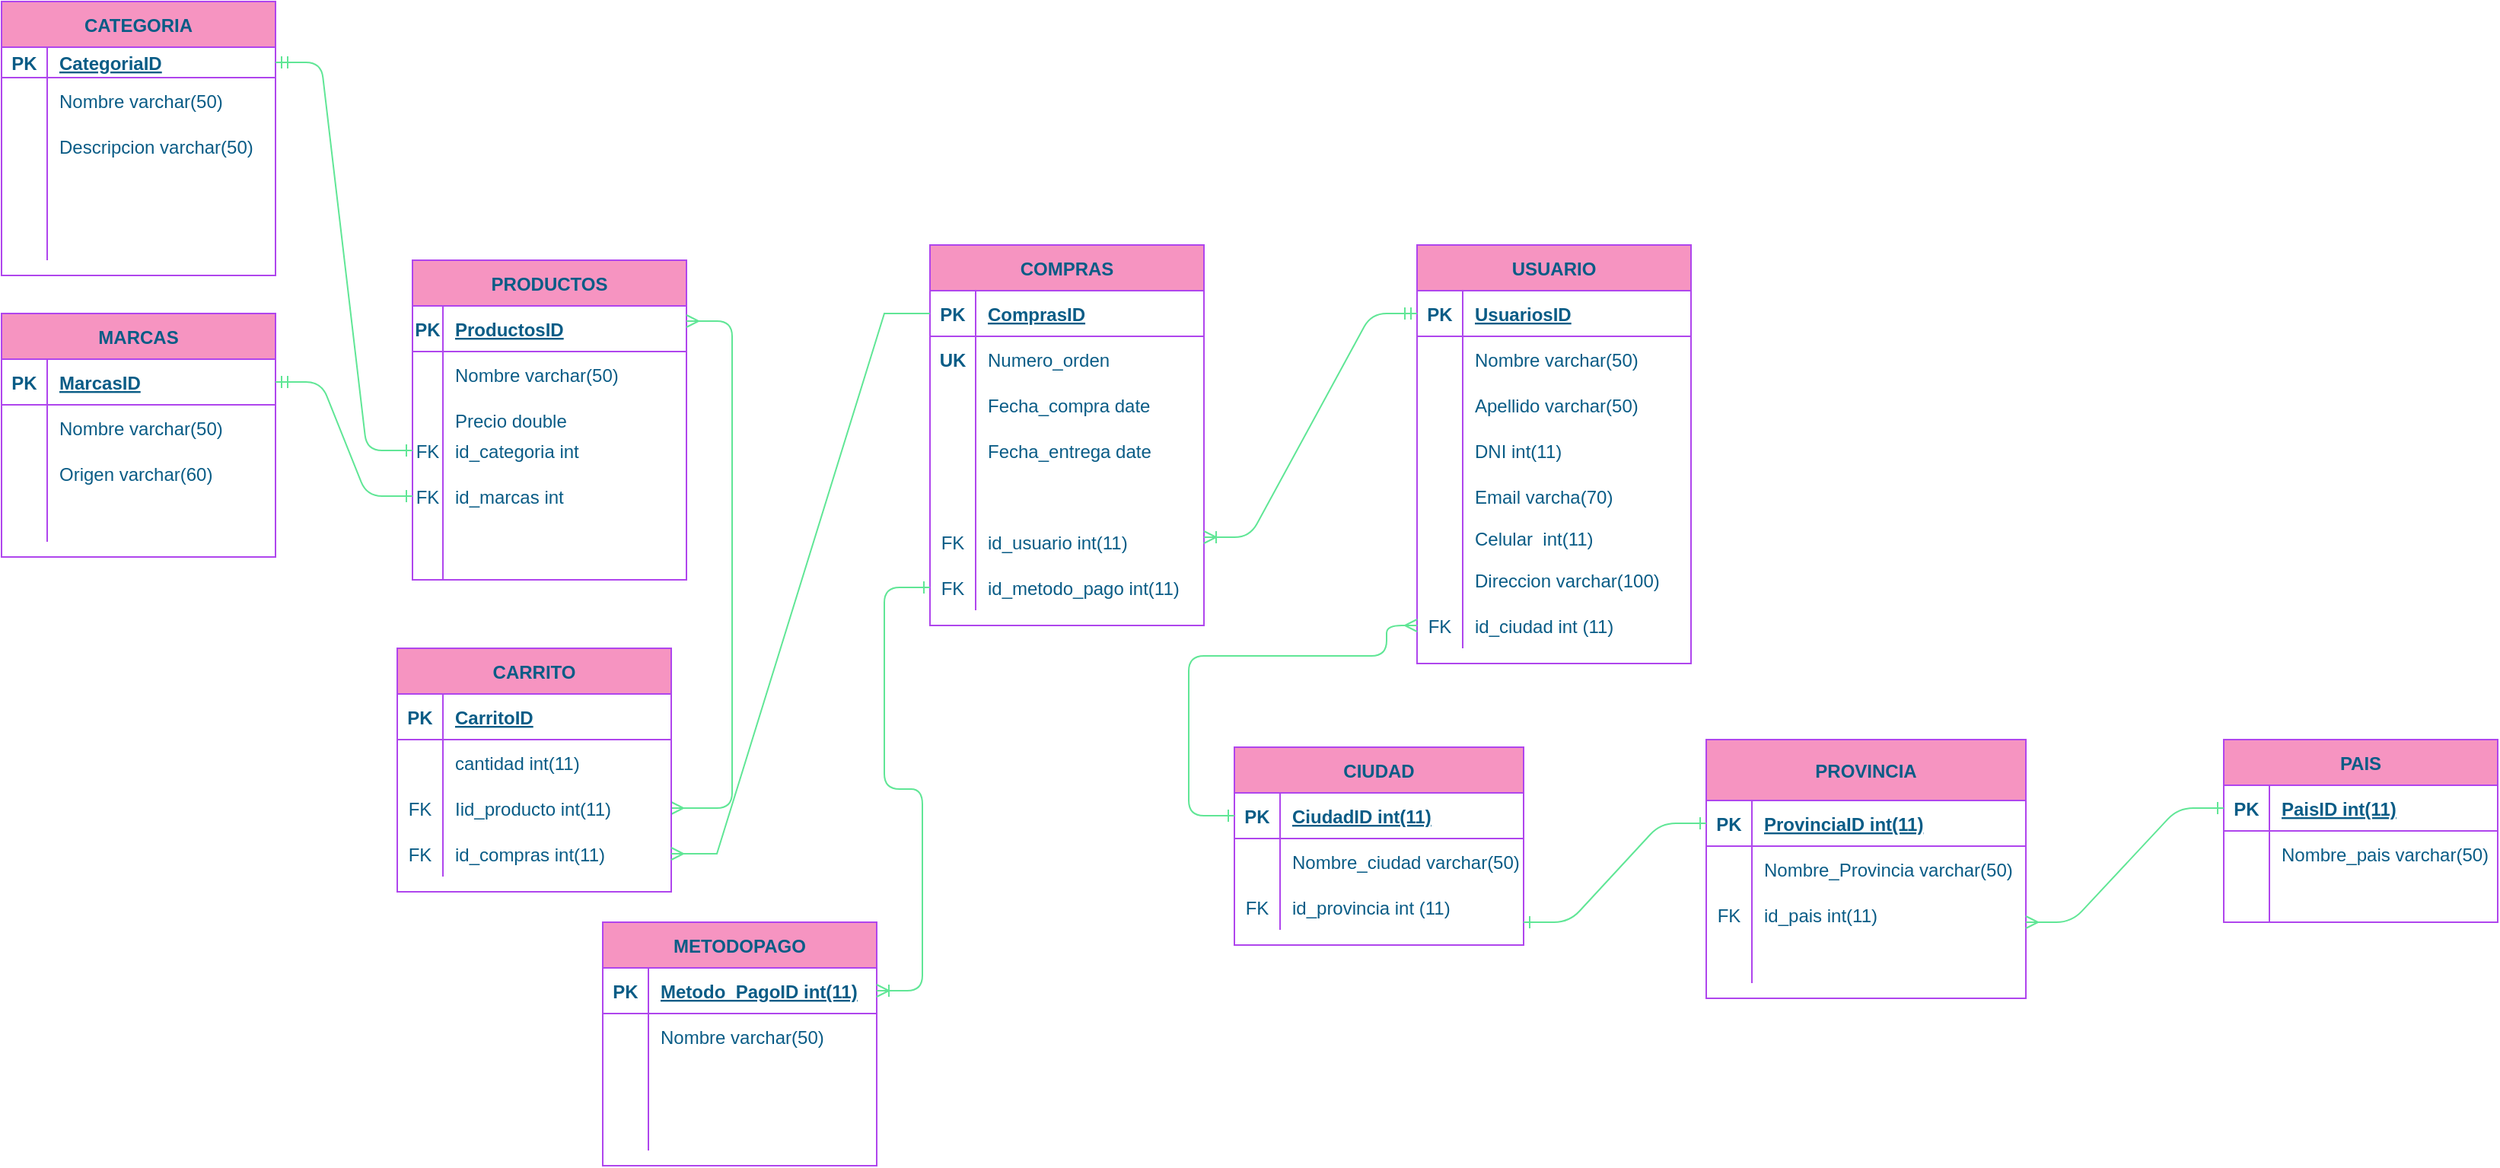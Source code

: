 <mxfile version="15.5.6" type="device"><diagram id="bgFAgj35TKpGzemBw4BM" name="Page-2"><mxGraphModel dx="1196" dy="607" grid="0" gridSize="10" guides="1" tooltips="1" connect="1" arrows="1" fold="1" page="1" pageScale="1" pageWidth="850" pageHeight="1100" math="0" shadow="0"><root><mxCell id="-o_8XhdZJ-zETHuwlU6b-0"/><mxCell id="-o_8XhdZJ-zETHuwlU6b-1" parent="-o_8XhdZJ-zETHuwlU6b-0"/><mxCell id="wSsbU-JoOcRbYDqDUCap-0" value="USUARIO" style="shape=table;startSize=30;container=1;collapsible=1;childLayout=tableLayout;fixedRows=1;rowLines=0;fontStyle=1;align=center;resizeLast=1;fillColor=#F694C1;strokeColor=#AF45ED;fontColor=#095C86;" parent="-o_8XhdZJ-zETHuwlU6b-1" vertex="1"><mxGeometry x="960" y="310" width="180" height="275" as="geometry"/></mxCell><mxCell id="wSsbU-JoOcRbYDqDUCap-1" value="" style="shape=partialRectangle;collapsible=0;dropTarget=0;pointerEvents=0;fillColor=none;top=0;left=0;bottom=1;right=0;points=[[0,0.5],[1,0.5]];portConstraint=eastwest;strokeColor=#AF45ED;fontColor=#095C86;" parent="wSsbU-JoOcRbYDqDUCap-0" vertex="1"><mxGeometry y="30" width="180" height="30" as="geometry"/></mxCell><mxCell id="wSsbU-JoOcRbYDqDUCap-2" value="PK" style="shape=partialRectangle;connectable=0;fillColor=none;top=0;left=0;bottom=0;right=0;fontStyle=1;overflow=hidden;strokeColor=#AF45ED;fontColor=#095C86;" parent="wSsbU-JoOcRbYDqDUCap-1" vertex="1"><mxGeometry width="30" height="30" as="geometry"><mxRectangle width="30" height="30" as="alternateBounds"/></mxGeometry></mxCell><mxCell id="wSsbU-JoOcRbYDqDUCap-3" value="UsuariosID" style="shape=partialRectangle;connectable=0;fillColor=none;top=0;left=0;bottom=0;right=0;align=left;spacingLeft=6;fontStyle=5;overflow=hidden;strokeColor=#AF45ED;fontColor=#095C86;" parent="wSsbU-JoOcRbYDqDUCap-1" vertex="1"><mxGeometry x="30" width="150" height="30" as="geometry"><mxRectangle width="150" height="30" as="alternateBounds"/></mxGeometry></mxCell><mxCell id="wSsbU-JoOcRbYDqDUCap-4" value="" style="shape=partialRectangle;collapsible=0;dropTarget=0;pointerEvents=0;fillColor=none;top=0;left=0;bottom=0;right=0;points=[[0,0.5],[1,0.5]];portConstraint=eastwest;strokeColor=#AF45ED;fontColor=#095C86;" parent="wSsbU-JoOcRbYDqDUCap-0" vertex="1"><mxGeometry y="60" width="180" height="30" as="geometry"/></mxCell><mxCell id="wSsbU-JoOcRbYDqDUCap-5" value="" style="shape=partialRectangle;connectable=0;fillColor=none;top=0;left=0;bottom=0;right=0;editable=1;overflow=hidden;strokeColor=#AF45ED;fontColor=#095C86;" parent="wSsbU-JoOcRbYDqDUCap-4" vertex="1"><mxGeometry width="30" height="30" as="geometry"><mxRectangle width="30" height="30" as="alternateBounds"/></mxGeometry></mxCell><mxCell id="wSsbU-JoOcRbYDqDUCap-6" value="Nombre varchar(50)" style="shape=partialRectangle;connectable=0;fillColor=none;top=0;left=0;bottom=0;right=0;align=left;spacingLeft=6;overflow=hidden;strokeColor=#AF45ED;fontColor=#095C86;" parent="wSsbU-JoOcRbYDqDUCap-4" vertex="1"><mxGeometry x="30" width="150" height="30" as="geometry"><mxRectangle width="150" height="30" as="alternateBounds"/></mxGeometry></mxCell><mxCell id="wSsbU-JoOcRbYDqDUCap-7" value="" style="shape=partialRectangle;collapsible=0;dropTarget=0;pointerEvents=0;fillColor=none;top=0;left=0;bottom=0;right=0;points=[[0,0.5],[1,0.5]];portConstraint=eastwest;strokeColor=#AF45ED;fontColor=#095C86;" parent="wSsbU-JoOcRbYDqDUCap-0" vertex="1"><mxGeometry y="90" width="180" height="30" as="geometry"/></mxCell><mxCell id="wSsbU-JoOcRbYDqDUCap-8" value="" style="shape=partialRectangle;connectable=0;fillColor=none;top=0;left=0;bottom=0;right=0;editable=1;overflow=hidden;strokeColor=#AF45ED;fontColor=#095C86;" parent="wSsbU-JoOcRbYDqDUCap-7" vertex="1"><mxGeometry width="30" height="30" as="geometry"><mxRectangle width="30" height="30" as="alternateBounds"/></mxGeometry></mxCell><mxCell id="wSsbU-JoOcRbYDqDUCap-9" value="Apellido varchar(50)" style="shape=partialRectangle;connectable=0;fillColor=none;top=0;left=0;bottom=0;right=0;align=left;spacingLeft=6;overflow=hidden;strokeColor=#AF45ED;fontColor=#095C86;" parent="wSsbU-JoOcRbYDqDUCap-7" vertex="1"><mxGeometry x="30" width="150" height="30" as="geometry"><mxRectangle width="150" height="30" as="alternateBounds"/></mxGeometry></mxCell><mxCell id="wSsbU-JoOcRbYDqDUCap-10" value="" style="shape=partialRectangle;collapsible=0;dropTarget=0;pointerEvents=0;fillColor=none;top=0;left=0;bottom=0;right=0;points=[[0,0.5],[1,0.5]];portConstraint=eastwest;strokeColor=#AF45ED;fontColor=#095C86;" parent="wSsbU-JoOcRbYDqDUCap-0" vertex="1"><mxGeometry y="120" width="180" height="30" as="geometry"/></mxCell><mxCell id="wSsbU-JoOcRbYDqDUCap-11" value="" style="shape=partialRectangle;connectable=0;fillColor=none;top=0;left=0;bottom=0;right=0;editable=1;overflow=hidden;strokeColor=#AF45ED;fontColor=#095C86;" parent="wSsbU-JoOcRbYDqDUCap-10" vertex="1"><mxGeometry width="30" height="30" as="geometry"><mxRectangle width="30" height="30" as="alternateBounds"/></mxGeometry></mxCell><mxCell id="wSsbU-JoOcRbYDqDUCap-12" value="DNI int(11)" style="shape=partialRectangle;connectable=0;fillColor=none;top=0;left=0;bottom=0;right=0;align=left;spacingLeft=6;overflow=hidden;strokeColor=#AF45ED;fontColor=#095C86;" parent="wSsbU-JoOcRbYDqDUCap-10" vertex="1"><mxGeometry x="30" width="150" height="30" as="geometry"><mxRectangle width="150" height="30" as="alternateBounds"/></mxGeometry></mxCell><mxCell id="wSsbU-JoOcRbYDqDUCap-13" value="" style="shape=partialRectangle;collapsible=0;dropTarget=0;pointerEvents=0;fillColor=none;top=0;left=0;bottom=0;right=0;points=[[0,0.5],[1,0.5]];portConstraint=eastwest;strokeColor=#AF45ED;fontColor=#095C86;" parent="wSsbU-JoOcRbYDqDUCap-0" vertex="1"><mxGeometry y="150" width="180" height="30" as="geometry"/></mxCell><mxCell id="wSsbU-JoOcRbYDqDUCap-14" value="" style="shape=partialRectangle;connectable=0;fillColor=none;top=0;left=0;bottom=0;right=0;editable=1;overflow=hidden;strokeColor=#AF45ED;fontColor=#095C86;" parent="wSsbU-JoOcRbYDqDUCap-13" vertex="1"><mxGeometry width="30" height="30" as="geometry"><mxRectangle width="30" height="30" as="alternateBounds"/></mxGeometry></mxCell><mxCell id="wSsbU-JoOcRbYDqDUCap-15" value="Email varcha(70)" style="shape=partialRectangle;connectable=0;fillColor=none;top=0;left=0;bottom=0;right=0;align=left;spacingLeft=6;overflow=hidden;strokeColor=#AF45ED;fontColor=#095C86;" parent="wSsbU-JoOcRbYDqDUCap-13" vertex="1"><mxGeometry x="30" width="150" height="30" as="geometry"><mxRectangle width="150" height="30" as="alternateBounds"/></mxGeometry></mxCell><mxCell id="wSsbU-JoOcRbYDqDUCap-16" value="" style="shape=partialRectangle;collapsible=0;dropTarget=0;pointerEvents=0;fillColor=none;top=0;left=0;bottom=0;right=0;points=[[0,0.5],[1,0.5]];portConstraint=eastwest;strokeColor=#AF45ED;fontColor=#095C86;" parent="wSsbU-JoOcRbYDqDUCap-0" vertex="1"><mxGeometry y="180" width="180" height="25" as="geometry"/></mxCell><mxCell id="wSsbU-JoOcRbYDqDUCap-17" value="" style="shape=partialRectangle;connectable=0;fillColor=none;top=0;left=0;bottom=0;right=0;editable=1;overflow=hidden;strokeColor=#AF45ED;fontColor=#095C86;" parent="wSsbU-JoOcRbYDqDUCap-16" vertex="1"><mxGeometry width="30" height="25" as="geometry"><mxRectangle width="30" height="25" as="alternateBounds"/></mxGeometry></mxCell><mxCell id="wSsbU-JoOcRbYDqDUCap-18" value="Celular  int(11)" style="shape=partialRectangle;connectable=0;fillColor=none;top=0;left=0;bottom=0;right=0;align=left;spacingLeft=6;overflow=hidden;strokeColor=#AF45ED;fontColor=#095C86;" parent="wSsbU-JoOcRbYDqDUCap-16" vertex="1"><mxGeometry x="30" width="150" height="25" as="geometry"><mxRectangle width="150" height="25" as="alternateBounds"/></mxGeometry></mxCell><mxCell id="wSsbU-JoOcRbYDqDUCap-19" value="" style="shape=partialRectangle;collapsible=0;dropTarget=0;pointerEvents=0;fillColor=none;top=0;left=0;bottom=0;right=0;points=[[0,0.5],[1,0.5]];portConstraint=eastwest;strokeColor=#AF45ED;fontColor=#095C86;" parent="wSsbU-JoOcRbYDqDUCap-0" vertex="1"><mxGeometry y="205" width="180" height="30" as="geometry"/></mxCell><mxCell id="wSsbU-JoOcRbYDqDUCap-20" value="" style="shape=partialRectangle;connectable=0;fillColor=none;top=0;left=0;bottom=0;right=0;editable=1;overflow=hidden;strokeColor=#AF45ED;fontColor=#095C86;" parent="wSsbU-JoOcRbYDqDUCap-19" vertex="1"><mxGeometry width="30" height="30" as="geometry"><mxRectangle width="30" height="30" as="alternateBounds"/></mxGeometry></mxCell><mxCell id="wSsbU-JoOcRbYDqDUCap-21" value="Direccion varchar(100)" style="shape=partialRectangle;connectable=0;fillColor=none;top=0;left=0;bottom=0;right=0;align=left;spacingLeft=6;overflow=hidden;strokeColor=#AF45ED;fontColor=#095C86;" parent="wSsbU-JoOcRbYDqDUCap-19" vertex="1"><mxGeometry x="30" width="150" height="30" as="geometry"><mxRectangle width="150" height="30" as="alternateBounds"/></mxGeometry></mxCell><mxCell id="wSsbU-JoOcRbYDqDUCap-22" value="" style="shape=partialRectangle;collapsible=0;dropTarget=0;pointerEvents=0;fillColor=none;top=0;left=0;bottom=0;right=0;points=[[0,0.5],[1,0.5]];portConstraint=eastwest;strokeColor=#AF45ED;fontColor=#095C86;" parent="wSsbU-JoOcRbYDqDUCap-0" vertex="1"><mxGeometry y="235" width="180" height="30" as="geometry"/></mxCell><mxCell id="wSsbU-JoOcRbYDqDUCap-23" value="FK" style="shape=partialRectangle;connectable=0;fillColor=none;top=0;left=0;bottom=0;right=0;editable=1;overflow=hidden;strokeColor=#AF45ED;fontColor=#095C86;" parent="wSsbU-JoOcRbYDqDUCap-22" vertex="1"><mxGeometry width="30" height="30" as="geometry"><mxRectangle width="30" height="30" as="alternateBounds"/></mxGeometry></mxCell><mxCell id="wSsbU-JoOcRbYDqDUCap-24" value="id_ciudad int (11)" style="shape=partialRectangle;connectable=0;fillColor=none;top=0;left=0;bottom=0;right=0;align=left;spacingLeft=6;overflow=hidden;strokeColor=#AF45ED;fontColor=#095C86;" parent="wSsbU-JoOcRbYDqDUCap-22" vertex="1"><mxGeometry x="30" width="150" height="30" as="geometry"><mxRectangle width="150" height="30" as="alternateBounds"/></mxGeometry></mxCell><mxCell id="UUzpeamnDic8_yJUc995-0" value="COMPRAS" style="shape=table;startSize=30;container=1;collapsible=1;childLayout=tableLayout;fixedRows=1;rowLines=0;fontStyle=1;align=center;resizeLast=1;fillColor=#F694C1;strokeColor=#AF45ED;fontColor=#095C86;" parent="-o_8XhdZJ-zETHuwlU6b-1" vertex="1"><mxGeometry x="640" y="310" width="180" height="250" as="geometry"/></mxCell><mxCell id="UUzpeamnDic8_yJUc995-1" value="" style="shape=partialRectangle;collapsible=0;dropTarget=0;pointerEvents=0;fillColor=none;top=0;left=0;bottom=1;right=0;points=[[0,0.5],[1,0.5]];portConstraint=eastwest;strokeColor=#AF45ED;fontColor=#095C86;" parent="UUzpeamnDic8_yJUc995-0" vertex="1"><mxGeometry y="30" width="180" height="30" as="geometry"/></mxCell><mxCell id="UUzpeamnDic8_yJUc995-2" value="PK" style="shape=partialRectangle;connectable=0;fillColor=none;top=0;left=0;bottom=0;right=0;fontStyle=1;overflow=hidden;strokeColor=#AF45ED;fontColor=#095C86;" parent="UUzpeamnDic8_yJUc995-1" vertex="1"><mxGeometry width="30" height="30" as="geometry"><mxRectangle width="30" height="30" as="alternateBounds"/></mxGeometry></mxCell><mxCell id="UUzpeamnDic8_yJUc995-3" value="ComprasID" style="shape=partialRectangle;connectable=0;fillColor=none;top=0;left=0;bottom=0;right=0;align=left;spacingLeft=6;fontStyle=5;overflow=hidden;strokeColor=#AF45ED;fontColor=#095C86;" parent="UUzpeamnDic8_yJUc995-1" vertex="1"><mxGeometry x="30" width="150" height="30" as="geometry"><mxRectangle width="150" height="30" as="alternateBounds"/></mxGeometry></mxCell><mxCell id="UUzpeamnDic8_yJUc995-4" value="" style="shape=partialRectangle;collapsible=0;dropTarget=0;pointerEvents=0;fillColor=none;top=0;left=0;bottom=0;right=0;points=[[0,0.5],[1,0.5]];portConstraint=eastwest;strokeColor=#AF45ED;fontColor=#095C86;" parent="UUzpeamnDic8_yJUc995-0" vertex="1"><mxGeometry y="60" width="180" height="30" as="geometry"/></mxCell><mxCell id="UUzpeamnDic8_yJUc995-5" value="" style="shape=partialRectangle;connectable=0;fillColor=none;top=0;left=0;bottom=0;right=0;editable=1;overflow=hidden;strokeColor=#AF45ED;fontColor=#095C86;" parent="UUzpeamnDic8_yJUc995-4" vertex="1"><mxGeometry width="30" height="30" as="geometry"><mxRectangle width="30" height="30" as="alternateBounds"/></mxGeometry></mxCell><mxCell id="UUzpeamnDic8_yJUc995-6" value="Numero_orden " style="shape=partialRectangle;connectable=0;fillColor=none;top=0;left=0;bottom=0;right=0;align=left;spacingLeft=6;overflow=hidden;strokeColor=#AF45ED;fontColor=#095C86;" parent="UUzpeamnDic8_yJUc995-4" vertex="1"><mxGeometry x="30" width="150" height="30" as="geometry"><mxRectangle width="150" height="30" as="alternateBounds"/></mxGeometry></mxCell><mxCell id="UUzpeamnDic8_yJUc995-7" value="" style="shape=partialRectangle;collapsible=0;dropTarget=0;pointerEvents=0;fillColor=none;top=0;left=0;bottom=0;right=0;points=[[0,0.5],[1,0.5]];portConstraint=eastwest;strokeColor=#AF45ED;fontColor=#095C86;" parent="UUzpeamnDic8_yJUc995-0" vertex="1"><mxGeometry y="90" width="180" height="30" as="geometry"/></mxCell><mxCell id="UUzpeamnDic8_yJUc995-8" value="" style="shape=partialRectangle;connectable=0;fillColor=none;top=0;left=0;bottom=0;right=0;editable=1;overflow=hidden;strokeColor=#AF45ED;fontColor=#095C86;" parent="UUzpeamnDic8_yJUc995-7" vertex="1"><mxGeometry width="30" height="30" as="geometry"><mxRectangle width="30" height="30" as="alternateBounds"/></mxGeometry></mxCell><mxCell id="UUzpeamnDic8_yJUc995-9" value="Fecha_compra date" style="shape=partialRectangle;connectable=0;fillColor=none;top=0;left=0;bottom=0;right=0;align=left;spacingLeft=6;overflow=hidden;strokeColor=#AF45ED;fontColor=#095C86;" parent="UUzpeamnDic8_yJUc995-7" vertex="1"><mxGeometry x="30" width="150" height="30" as="geometry"><mxRectangle width="150" height="30" as="alternateBounds"/></mxGeometry></mxCell><mxCell id="UUzpeamnDic8_yJUc995-10" value="" style="shape=partialRectangle;collapsible=0;dropTarget=0;pointerEvents=0;fillColor=none;top=0;left=0;bottom=0;right=0;points=[[0,0.5],[1,0.5]];portConstraint=eastwest;strokeColor=#AF45ED;fontColor=#095C86;" parent="UUzpeamnDic8_yJUc995-0" vertex="1"><mxGeometry y="120" width="180" height="30" as="geometry"/></mxCell><mxCell id="UUzpeamnDic8_yJUc995-11" value="" style="shape=partialRectangle;connectable=0;fillColor=none;top=0;left=0;bottom=0;right=0;editable=1;overflow=hidden;strokeColor=#AF45ED;fontColor=#095C86;" parent="UUzpeamnDic8_yJUc995-10" vertex="1"><mxGeometry width="30" height="30" as="geometry"><mxRectangle width="30" height="30" as="alternateBounds"/></mxGeometry></mxCell><mxCell id="UUzpeamnDic8_yJUc995-12" value="Fecha_entrega date" style="shape=partialRectangle;connectable=0;fillColor=none;top=0;left=0;bottom=0;right=0;align=left;spacingLeft=6;overflow=hidden;strokeColor=#AF45ED;fontColor=#095C86;" parent="UUzpeamnDic8_yJUc995-10" vertex="1"><mxGeometry x="30" width="150" height="30" as="geometry"><mxRectangle width="150" height="30" as="alternateBounds"/></mxGeometry></mxCell><mxCell id="UUzpeamnDic8_yJUc995-13" value="" style="shape=partialRectangle;collapsible=0;dropTarget=0;pointerEvents=0;fillColor=none;top=0;left=0;bottom=0;right=0;points=[[0,0.5],[1,0.5]];portConstraint=eastwest;strokeColor=#AF45ED;fontColor=#095C86;" parent="UUzpeamnDic8_yJUc995-0" vertex="1"><mxGeometry y="150" width="180" height="30" as="geometry"/></mxCell><mxCell id="UUzpeamnDic8_yJUc995-14" value="" style="shape=partialRectangle;connectable=0;fillColor=none;top=0;left=0;bottom=0;right=0;editable=1;overflow=hidden;strokeColor=#AF45ED;fontColor=#095C86;" parent="UUzpeamnDic8_yJUc995-13" vertex="1"><mxGeometry width="30" height="30" as="geometry"><mxRectangle width="30" height="30" as="alternateBounds"/></mxGeometry></mxCell><mxCell id="UUzpeamnDic8_yJUc995-15" value="" style="shape=partialRectangle;connectable=0;fillColor=none;top=0;left=0;bottom=0;right=0;align=left;spacingLeft=6;overflow=hidden;strokeColor=#AF45ED;fontColor=#095C86;" parent="UUzpeamnDic8_yJUc995-13" vertex="1"><mxGeometry x="30" width="150" height="30" as="geometry"><mxRectangle width="150" height="30" as="alternateBounds"/></mxGeometry></mxCell><mxCell id="UUzpeamnDic8_yJUc995-16" value="" style="shape=partialRectangle;collapsible=0;dropTarget=0;pointerEvents=0;fillColor=none;top=0;left=0;bottom=0;right=0;points=[[0,0.5],[1,0.5]];portConstraint=eastwest;strokeColor=#AF45ED;fontColor=#095C86;" parent="UUzpeamnDic8_yJUc995-0" vertex="1"><mxGeometry y="180" width="180" height="30" as="geometry"/></mxCell><mxCell id="UUzpeamnDic8_yJUc995-17" value="FK" style="shape=partialRectangle;connectable=0;fillColor=none;top=0;left=0;bottom=0;right=0;editable=1;overflow=hidden;strokeColor=#AF45ED;fontColor=#095C86;" parent="UUzpeamnDic8_yJUc995-16" vertex="1"><mxGeometry width="30" height="30" as="geometry"><mxRectangle width="30" height="30" as="alternateBounds"/></mxGeometry></mxCell><mxCell id="UUzpeamnDic8_yJUc995-18" value="id_usuario int(11)" style="shape=partialRectangle;connectable=0;fillColor=none;top=0;left=0;bottom=0;right=0;align=left;spacingLeft=6;overflow=hidden;strokeColor=#AF45ED;fontColor=#095C86;" parent="UUzpeamnDic8_yJUc995-16" vertex="1"><mxGeometry x="30" width="150" height="30" as="geometry"><mxRectangle width="150" height="30" as="alternateBounds"/></mxGeometry></mxCell><mxCell id="UUzpeamnDic8_yJUc995-19" value="" style="shape=partialRectangle;collapsible=0;dropTarget=0;pointerEvents=0;fillColor=none;top=0;left=0;bottom=0;right=0;points=[[0,0.5],[1,0.5]];portConstraint=eastwest;strokeColor=#AF45ED;fontColor=#095C86;" parent="UUzpeamnDic8_yJUc995-0" vertex="1"><mxGeometry y="210" width="180" height="30" as="geometry"/></mxCell><mxCell id="UUzpeamnDic8_yJUc995-20" value="FK" style="shape=partialRectangle;connectable=0;fillColor=none;top=0;left=0;bottom=0;right=0;editable=1;overflow=hidden;strokeColor=#AF45ED;fontColor=#095C86;" parent="UUzpeamnDic8_yJUc995-19" vertex="1"><mxGeometry width="30" height="30" as="geometry"><mxRectangle width="30" height="30" as="alternateBounds"/></mxGeometry></mxCell><mxCell id="UUzpeamnDic8_yJUc995-21" value="id_metodo_pago int(11)" style="shape=partialRectangle;connectable=0;fillColor=none;top=0;left=0;bottom=0;right=0;align=left;spacingLeft=6;overflow=hidden;strokeColor=#AF45ED;fontColor=#095C86;" parent="UUzpeamnDic8_yJUc995-19" vertex="1"><mxGeometry x="30" width="150" height="30" as="geometry"><mxRectangle width="150" height="30" as="alternateBounds"/></mxGeometry></mxCell><mxCell id="AwcyM740UMHTu8pCy8G6-0" value="PRODUCTOS" style="shape=table;startSize=30;container=1;collapsible=1;childLayout=tableLayout;fixedRows=1;rowLines=0;fontStyle=1;align=center;resizeLast=1;fillColor=#F694C1;strokeColor=#AF45ED;fontColor=#095C86;" parent="-o_8XhdZJ-zETHuwlU6b-1" vertex="1"><mxGeometry x="300" y="320" width="180" height="210" as="geometry"/></mxCell><mxCell id="AwcyM740UMHTu8pCy8G6-1" value="" style="shape=partialRectangle;collapsible=0;dropTarget=0;pointerEvents=0;fillColor=none;top=0;left=0;bottom=1;right=0;points=[[0,0.5],[1,0.5]];portConstraint=eastwest;strokeColor=#AF45ED;fontColor=#095C86;" parent="AwcyM740UMHTu8pCy8G6-0" vertex="1"><mxGeometry y="30" width="180" height="30" as="geometry"/></mxCell><mxCell id="AwcyM740UMHTu8pCy8G6-2" value="PK" style="shape=partialRectangle;connectable=0;fillColor=none;top=0;left=0;bottom=0;right=0;fontStyle=1;overflow=hidden;strokeColor=#AF45ED;fontColor=#095C86;" parent="AwcyM740UMHTu8pCy8G6-1" vertex="1"><mxGeometry width="20" height="30" as="geometry"><mxRectangle width="20" height="30" as="alternateBounds"/></mxGeometry></mxCell><mxCell id="AwcyM740UMHTu8pCy8G6-3" value="ProductosID" style="shape=partialRectangle;connectable=0;fillColor=none;top=0;left=0;bottom=0;right=0;align=left;spacingLeft=6;fontStyle=5;overflow=hidden;strokeColor=#AF45ED;fontColor=#095C86;" parent="AwcyM740UMHTu8pCy8G6-1" vertex="1"><mxGeometry x="20" width="160" height="30" as="geometry"><mxRectangle width="160" height="30" as="alternateBounds"/></mxGeometry></mxCell><mxCell id="AwcyM740UMHTu8pCy8G6-4" value="" style="shape=partialRectangle;collapsible=0;dropTarget=0;pointerEvents=0;fillColor=none;top=0;left=0;bottom=0;right=0;points=[[0,0.5],[1,0.5]];portConstraint=eastwest;strokeColor=#AF45ED;fontColor=#095C86;" parent="AwcyM740UMHTu8pCy8G6-0" vertex="1"><mxGeometry y="60" width="180" height="30" as="geometry"/></mxCell><mxCell id="AwcyM740UMHTu8pCy8G6-5" value="" style="shape=partialRectangle;connectable=0;fillColor=none;top=0;left=0;bottom=0;right=0;editable=1;overflow=hidden;strokeColor=#AF45ED;fontColor=#095C86;" parent="AwcyM740UMHTu8pCy8G6-4" vertex="1"><mxGeometry width="20" height="30" as="geometry"><mxRectangle width="20" height="30" as="alternateBounds"/></mxGeometry></mxCell><mxCell id="AwcyM740UMHTu8pCy8G6-6" value="Nombre varchar(50)" style="shape=partialRectangle;connectable=0;fillColor=none;top=0;left=0;bottom=0;right=0;align=left;spacingLeft=6;overflow=hidden;strokeColor=#AF45ED;fontColor=#095C86;" parent="AwcyM740UMHTu8pCy8G6-4" vertex="1"><mxGeometry x="20" width="160" height="30" as="geometry"><mxRectangle width="160" height="30" as="alternateBounds"/></mxGeometry></mxCell><mxCell id="AwcyM740UMHTu8pCy8G6-10" value="" style="shape=partialRectangle;collapsible=0;dropTarget=0;pointerEvents=0;fillColor=none;top=0;left=0;bottom=0;right=0;points=[[0,0.5],[1,0.5]];portConstraint=eastwest;strokeColor=#AF45ED;fontColor=#095C86;" parent="AwcyM740UMHTu8pCy8G6-0" vertex="1"><mxGeometry y="90" width="180" height="30" as="geometry"/></mxCell><mxCell id="AwcyM740UMHTu8pCy8G6-11" value="" style="shape=partialRectangle;connectable=0;fillColor=none;top=0;left=0;bottom=0;right=0;editable=1;overflow=hidden;strokeColor=#AF45ED;fontColor=#095C86;" parent="AwcyM740UMHTu8pCy8G6-10" vertex="1"><mxGeometry width="20" height="30" as="geometry"><mxRectangle width="20" height="30" as="alternateBounds"/></mxGeometry></mxCell><mxCell id="AwcyM740UMHTu8pCy8G6-12" value="Precio double" style="shape=partialRectangle;connectable=0;fillColor=none;top=0;left=0;bottom=0;right=0;align=left;spacingLeft=6;overflow=hidden;strokeColor=#AF45ED;fontColor=#095C86;" parent="AwcyM740UMHTu8pCy8G6-10" vertex="1"><mxGeometry x="20" width="160" height="30" as="geometry"><mxRectangle width="160" height="30" as="alternateBounds"/></mxGeometry></mxCell><mxCell id="AwcyM740UMHTu8pCy8G6-13" value="" style="shape=partialRectangle;collapsible=0;dropTarget=0;pointerEvents=0;fillColor=none;top=0;left=0;bottom=0;right=0;points=[[0,0.5],[1,0.5]];portConstraint=eastwest;strokeColor=#AF45ED;fontColor=#095C86;" parent="AwcyM740UMHTu8pCy8G6-0" vertex="1"><mxGeometry y="120" width="180" height="30" as="geometry"/></mxCell><mxCell id="AwcyM740UMHTu8pCy8G6-14" value="" style="shape=partialRectangle;connectable=0;fillColor=none;top=0;left=0;bottom=0;right=0;editable=1;overflow=hidden;strokeColor=#AF45ED;fontColor=#095C86;" parent="AwcyM740UMHTu8pCy8G6-13" vertex="1"><mxGeometry width="20" height="30" as="geometry"><mxRectangle width="20" height="30" as="alternateBounds"/></mxGeometry></mxCell><mxCell id="AwcyM740UMHTu8pCy8G6-15" value="" style="shape=partialRectangle;connectable=0;fillColor=none;top=0;left=0;bottom=0;right=0;align=left;spacingLeft=6;overflow=hidden;strokeColor=#AF45ED;fontColor=#095C86;" parent="AwcyM740UMHTu8pCy8G6-13" vertex="1"><mxGeometry x="20" width="160" height="30" as="geometry"><mxRectangle width="160" height="30" as="alternateBounds"/></mxGeometry></mxCell><mxCell id="AwcyM740UMHTu8pCy8G6-16" value="" style="shape=partialRectangle;collapsible=0;dropTarget=0;pointerEvents=0;fillColor=none;top=0;left=0;bottom=0;right=0;points=[[0,0.5],[1,0.5]];portConstraint=eastwest;strokeColor=#AF45ED;fontColor=#095C86;" parent="AwcyM740UMHTu8pCy8G6-0" vertex="1"><mxGeometry y="150" width="180" height="30" as="geometry"/></mxCell><mxCell id="AwcyM740UMHTu8pCy8G6-17" value="" style="shape=partialRectangle;connectable=0;fillColor=none;top=0;left=0;bottom=0;right=0;editable=1;overflow=hidden;strokeColor=#AF45ED;fontColor=#095C86;" parent="AwcyM740UMHTu8pCy8G6-16" vertex="1"><mxGeometry width="20" height="30" as="geometry"><mxRectangle width="20" height="30" as="alternateBounds"/></mxGeometry></mxCell><mxCell id="AwcyM740UMHTu8pCy8G6-18" value="" style="shape=partialRectangle;connectable=0;fillColor=none;top=0;left=0;bottom=0;right=0;align=left;spacingLeft=6;overflow=hidden;strokeColor=#AF45ED;fontColor=#095C86;" parent="AwcyM740UMHTu8pCy8G6-16" vertex="1"><mxGeometry x="20" width="160" height="30" as="geometry"><mxRectangle width="160" height="30" as="alternateBounds"/></mxGeometry></mxCell><mxCell id="AwcyM740UMHTu8pCy8G6-7" value="" style="shape=partialRectangle;collapsible=0;dropTarget=0;pointerEvents=0;fillColor=none;top=0;left=0;bottom=0;right=0;points=[[0,0.5],[1,0.5]];portConstraint=eastwest;strokeColor=#AF45ED;fontColor=#095C86;" parent="AwcyM740UMHTu8pCy8G6-0" vertex="1"><mxGeometry y="180" width="180" height="30" as="geometry"/></mxCell><mxCell id="AwcyM740UMHTu8pCy8G6-8" value="" style="shape=partialRectangle;connectable=0;fillColor=none;top=0;left=0;bottom=0;right=0;editable=1;overflow=hidden;strokeColor=#AF45ED;fontColor=#095C86;" parent="AwcyM740UMHTu8pCy8G6-7" vertex="1"><mxGeometry width="20" height="30" as="geometry"><mxRectangle width="20" height="30" as="alternateBounds"/></mxGeometry></mxCell><mxCell id="AwcyM740UMHTu8pCy8G6-9" value="" style="shape=partialRectangle;connectable=0;fillColor=none;top=0;left=0;bottom=0;right=0;align=left;spacingLeft=6;overflow=hidden;strokeColor=#AF45ED;fontColor=#095C86;" parent="AwcyM740UMHTu8pCy8G6-7" vertex="1"><mxGeometry x="20" width="160" height="30" as="geometry"><mxRectangle width="160" height="30" as="alternateBounds"/></mxGeometry></mxCell><mxCell id="TU5R7Uit0UaFalSbwm00-0" value="CATEGORIA" style="shape=table;startSize=30;container=1;collapsible=1;childLayout=tableLayout;fixedRows=1;rowLines=0;fontStyle=1;align=center;resizeLast=1;fillColor=#F694C1;strokeColor=#AF45ED;fontColor=#095C86;" parent="-o_8XhdZJ-zETHuwlU6b-1" vertex="1"><mxGeometry x="30" y="150" width="180" height="180" as="geometry"/></mxCell><mxCell id="TU5R7Uit0UaFalSbwm00-1" value="" style="shape=partialRectangle;collapsible=0;dropTarget=0;pointerEvents=0;fillColor=none;top=0;left=0;bottom=1;right=0;points=[[0,0.5],[1,0.5]];portConstraint=eastwest;strokeColor=#AF45ED;fontColor=#095C86;" parent="TU5R7Uit0UaFalSbwm00-0" vertex="1"><mxGeometry y="30" width="180" height="20" as="geometry"/></mxCell><mxCell id="TU5R7Uit0UaFalSbwm00-2" value="PK" style="shape=partialRectangle;connectable=0;fillColor=none;top=0;left=0;bottom=0;right=0;fontStyle=1;overflow=hidden;strokeColor=#AF45ED;fontColor=#095C86;" parent="TU5R7Uit0UaFalSbwm00-1" vertex="1"><mxGeometry width="30" height="20" as="geometry"><mxRectangle width="30" height="20" as="alternateBounds"/></mxGeometry></mxCell><mxCell id="TU5R7Uit0UaFalSbwm00-3" value="CategoriaID" style="shape=partialRectangle;connectable=0;fillColor=none;top=0;left=0;bottom=0;right=0;align=left;spacingLeft=6;fontStyle=5;overflow=hidden;strokeColor=#AF45ED;fontColor=#095C86;" parent="TU5R7Uit0UaFalSbwm00-1" vertex="1"><mxGeometry x="30" width="150" height="20" as="geometry"><mxRectangle width="150" height="20" as="alternateBounds"/></mxGeometry></mxCell><mxCell id="TU5R7Uit0UaFalSbwm00-4" value="" style="shape=partialRectangle;collapsible=0;dropTarget=0;pointerEvents=0;fillColor=none;top=0;left=0;bottom=0;right=0;points=[[0,0.5],[1,0.5]];portConstraint=eastwest;strokeColor=#AF45ED;fontColor=#095C86;" parent="TU5R7Uit0UaFalSbwm00-0" vertex="1"><mxGeometry y="50" width="180" height="30" as="geometry"/></mxCell><mxCell id="TU5R7Uit0UaFalSbwm00-5" value="" style="shape=partialRectangle;connectable=0;fillColor=none;top=0;left=0;bottom=0;right=0;editable=1;overflow=hidden;strokeColor=#AF45ED;fontColor=#095C86;" parent="TU5R7Uit0UaFalSbwm00-4" vertex="1"><mxGeometry width="30" height="30" as="geometry"><mxRectangle width="30" height="30" as="alternateBounds"/></mxGeometry></mxCell><mxCell id="TU5R7Uit0UaFalSbwm00-6" value="Nombre varchar(50)" style="shape=partialRectangle;connectable=0;fillColor=none;top=0;left=0;bottom=0;right=0;align=left;spacingLeft=6;overflow=hidden;strokeColor=#AF45ED;fontColor=#095C86;" parent="TU5R7Uit0UaFalSbwm00-4" vertex="1"><mxGeometry x="30" width="150" height="30" as="geometry"><mxRectangle width="150" height="30" as="alternateBounds"/></mxGeometry></mxCell><mxCell id="TU5R7Uit0UaFalSbwm00-7" value="" style="shape=partialRectangle;collapsible=0;dropTarget=0;pointerEvents=0;fillColor=none;top=0;left=0;bottom=0;right=0;points=[[0,0.5],[1,0.5]];portConstraint=eastwest;strokeColor=#AF45ED;fontColor=#095C86;" parent="TU5R7Uit0UaFalSbwm00-0" vertex="1"><mxGeometry y="80" width="180" height="30" as="geometry"/></mxCell><mxCell id="TU5R7Uit0UaFalSbwm00-8" value="" style="shape=partialRectangle;connectable=0;fillColor=none;top=0;left=0;bottom=0;right=0;editable=1;overflow=hidden;strokeColor=#AF45ED;fontColor=#095C86;" parent="TU5R7Uit0UaFalSbwm00-7" vertex="1"><mxGeometry width="30" height="30" as="geometry"><mxRectangle width="30" height="30" as="alternateBounds"/></mxGeometry></mxCell><mxCell id="TU5R7Uit0UaFalSbwm00-9" value="Descripcion varchar(50)" style="shape=partialRectangle;connectable=0;fillColor=none;top=0;left=0;bottom=0;right=0;align=left;spacingLeft=6;overflow=hidden;strokeColor=#AF45ED;fontColor=#095C86;" parent="TU5R7Uit0UaFalSbwm00-7" vertex="1"><mxGeometry x="30" width="150" height="30" as="geometry"><mxRectangle width="150" height="30" as="alternateBounds"/></mxGeometry></mxCell><mxCell id="TU5R7Uit0UaFalSbwm00-10" value="" style="shape=partialRectangle;collapsible=0;dropTarget=0;pointerEvents=0;fillColor=none;top=0;left=0;bottom=0;right=0;points=[[0,0.5],[1,0.5]];portConstraint=eastwest;strokeColor=#AF45ED;fontColor=#095C86;" parent="TU5R7Uit0UaFalSbwm00-0" vertex="1"><mxGeometry y="110" width="180" height="30" as="geometry"/></mxCell><mxCell id="TU5R7Uit0UaFalSbwm00-11" value="" style="shape=partialRectangle;connectable=0;fillColor=none;top=0;left=0;bottom=0;right=0;editable=1;overflow=hidden;strokeColor=#AF45ED;fontColor=#095C86;" parent="TU5R7Uit0UaFalSbwm00-10" vertex="1"><mxGeometry width="30" height="30" as="geometry"><mxRectangle width="30" height="30" as="alternateBounds"/></mxGeometry></mxCell><mxCell id="TU5R7Uit0UaFalSbwm00-12" value="" style="shape=partialRectangle;connectable=0;fillColor=none;top=0;left=0;bottom=0;right=0;align=left;spacingLeft=6;overflow=hidden;strokeColor=#AF45ED;fontColor=#095C86;" parent="TU5R7Uit0UaFalSbwm00-10" vertex="1"><mxGeometry x="30" width="150" height="30" as="geometry"><mxRectangle width="150" height="30" as="alternateBounds"/></mxGeometry></mxCell><mxCell id="TU5R7Uit0UaFalSbwm00-13" value="" style="shape=partialRectangle;collapsible=0;dropTarget=0;pointerEvents=0;fillColor=none;top=0;left=0;bottom=0;right=0;points=[[0,0.5],[1,0.5]];portConstraint=eastwest;strokeColor=#AF45ED;fontColor=#095C86;" parent="TU5R7Uit0UaFalSbwm00-0" vertex="1"><mxGeometry y="140" width="180" height="30" as="geometry"/></mxCell><mxCell id="TU5R7Uit0UaFalSbwm00-14" value="" style="shape=partialRectangle;connectable=0;fillColor=none;top=0;left=0;bottom=0;right=0;editable=1;overflow=hidden;strokeColor=#AF45ED;fontColor=#095C86;" parent="TU5R7Uit0UaFalSbwm00-13" vertex="1"><mxGeometry width="30" height="30" as="geometry"><mxRectangle width="30" height="30" as="alternateBounds"/></mxGeometry></mxCell><mxCell id="TU5R7Uit0UaFalSbwm00-15" value="" style="shape=partialRectangle;connectable=0;fillColor=none;top=0;left=0;bottom=0;right=0;align=left;spacingLeft=6;overflow=hidden;strokeColor=#AF45ED;fontColor=#095C86;" parent="TU5R7Uit0UaFalSbwm00-13" vertex="1"><mxGeometry x="30" width="150" height="30" as="geometry"><mxRectangle width="150" height="30" as="alternateBounds"/></mxGeometry></mxCell><mxCell id="TU5R7Uit0UaFalSbwm00-16" value="MARCAS" style="shape=table;startSize=30;container=1;collapsible=1;childLayout=tableLayout;fixedRows=1;rowLines=0;fontStyle=1;align=center;resizeLast=1;fillColor=#F694C1;strokeColor=#AF45ED;fontColor=#095C86;" parent="-o_8XhdZJ-zETHuwlU6b-1" vertex="1"><mxGeometry x="30" y="355" width="180" height="160" as="geometry"/></mxCell><mxCell id="TU5R7Uit0UaFalSbwm00-17" value="" style="shape=partialRectangle;collapsible=0;dropTarget=0;pointerEvents=0;fillColor=none;top=0;left=0;bottom=1;right=0;points=[[0,0.5],[1,0.5]];portConstraint=eastwest;strokeColor=#AF45ED;fontColor=#095C86;" parent="TU5R7Uit0UaFalSbwm00-16" vertex="1"><mxGeometry y="30" width="180" height="30" as="geometry"/></mxCell><mxCell id="TU5R7Uit0UaFalSbwm00-18" value="PK" style="shape=partialRectangle;connectable=0;fillColor=none;top=0;left=0;bottom=0;right=0;fontStyle=1;overflow=hidden;strokeColor=#AF45ED;fontColor=#095C86;" parent="TU5R7Uit0UaFalSbwm00-17" vertex="1"><mxGeometry width="30" height="30" as="geometry"><mxRectangle width="30" height="30" as="alternateBounds"/></mxGeometry></mxCell><mxCell id="TU5R7Uit0UaFalSbwm00-19" value="MarcasID" style="shape=partialRectangle;connectable=0;fillColor=none;top=0;left=0;bottom=0;right=0;align=left;spacingLeft=6;fontStyle=5;overflow=hidden;strokeColor=#AF45ED;fontColor=#095C86;" parent="TU5R7Uit0UaFalSbwm00-17" vertex="1"><mxGeometry x="30" width="150" height="30" as="geometry"><mxRectangle width="150" height="30" as="alternateBounds"/></mxGeometry></mxCell><mxCell id="TU5R7Uit0UaFalSbwm00-20" value="" style="shape=partialRectangle;collapsible=0;dropTarget=0;pointerEvents=0;fillColor=none;top=0;left=0;bottom=0;right=0;points=[[0,0.5],[1,0.5]];portConstraint=eastwest;strokeColor=#AF45ED;fontColor=#095C86;" parent="TU5R7Uit0UaFalSbwm00-16" vertex="1"><mxGeometry y="60" width="180" height="30" as="geometry"/></mxCell><mxCell id="TU5R7Uit0UaFalSbwm00-21" value="" style="shape=partialRectangle;connectable=0;fillColor=none;top=0;left=0;bottom=0;right=0;editable=1;overflow=hidden;strokeColor=#AF45ED;fontColor=#095C86;" parent="TU5R7Uit0UaFalSbwm00-20" vertex="1"><mxGeometry width="30" height="30" as="geometry"><mxRectangle width="30" height="30" as="alternateBounds"/></mxGeometry></mxCell><mxCell id="TU5R7Uit0UaFalSbwm00-22" value="Nombre varchar(50)" style="shape=partialRectangle;connectable=0;fillColor=none;top=0;left=0;bottom=0;right=0;align=left;spacingLeft=6;overflow=hidden;strokeColor=#AF45ED;fontColor=#095C86;" parent="TU5R7Uit0UaFalSbwm00-20" vertex="1"><mxGeometry x="30" width="150" height="30" as="geometry"><mxRectangle width="150" height="30" as="alternateBounds"/></mxGeometry></mxCell><mxCell id="TU5R7Uit0UaFalSbwm00-23" value="" style="shape=partialRectangle;collapsible=0;dropTarget=0;pointerEvents=0;fillColor=none;top=0;left=0;bottom=0;right=0;points=[[0,0.5],[1,0.5]];portConstraint=eastwest;strokeColor=#AF45ED;fontColor=#095C86;" parent="TU5R7Uit0UaFalSbwm00-16" vertex="1"><mxGeometry y="90" width="180" height="30" as="geometry"/></mxCell><mxCell id="TU5R7Uit0UaFalSbwm00-24" value="" style="shape=partialRectangle;connectable=0;fillColor=none;top=0;left=0;bottom=0;right=0;editable=1;overflow=hidden;strokeColor=#AF45ED;fontColor=#095C86;" parent="TU5R7Uit0UaFalSbwm00-23" vertex="1"><mxGeometry width="30" height="30" as="geometry"><mxRectangle width="30" height="30" as="alternateBounds"/></mxGeometry></mxCell><mxCell id="TU5R7Uit0UaFalSbwm00-25" value="Origen varchar(60)" style="shape=partialRectangle;connectable=0;fillColor=none;top=0;left=0;bottom=0;right=0;align=left;spacingLeft=6;overflow=hidden;strokeColor=#AF45ED;fontColor=#095C86;" parent="TU5R7Uit0UaFalSbwm00-23" vertex="1"><mxGeometry x="30" width="150" height="30" as="geometry"><mxRectangle width="150" height="30" as="alternateBounds"/></mxGeometry></mxCell><mxCell id="TU5R7Uit0UaFalSbwm00-26" value="" style="shape=partialRectangle;collapsible=0;dropTarget=0;pointerEvents=0;fillColor=none;top=0;left=0;bottom=0;right=0;points=[[0,0.5],[1,0.5]];portConstraint=eastwest;strokeColor=#AF45ED;fontColor=#095C86;" parent="TU5R7Uit0UaFalSbwm00-16" vertex="1"><mxGeometry y="120" width="180" height="30" as="geometry"/></mxCell><mxCell id="TU5R7Uit0UaFalSbwm00-27" value="" style="shape=partialRectangle;connectable=0;fillColor=none;top=0;left=0;bottom=0;right=0;editable=1;overflow=hidden;strokeColor=#AF45ED;fontColor=#095C86;" parent="TU5R7Uit0UaFalSbwm00-26" vertex="1"><mxGeometry width="30" height="30" as="geometry"><mxRectangle width="30" height="30" as="alternateBounds"/></mxGeometry></mxCell><mxCell id="TU5R7Uit0UaFalSbwm00-28" value="" style="shape=partialRectangle;connectable=0;fillColor=none;top=0;left=0;bottom=0;right=0;align=left;spacingLeft=6;overflow=hidden;strokeColor=#AF45ED;fontColor=#095C86;" parent="TU5R7Uit0UaFalSbwm00-26" vertex="1"><mxGeometry x="30" width="150" height="30" as="geometry"><mxRectangle width="150" height="30" as="alternateBounds"/></mxGeometry></mxCell><mxCell id="YB27Gx38XCehF2S07wgS-0" value="" style="shape=partialRectangle;connectable=0;fillColor=none;top=0;left=0;bottom=0;right=0;editable=1;overflow=hidden;strokeColor=#AF45ED;fontColor=#095C86;" parent="-o_8XhdZJ-zETHuwlU6b-1" vertex="1"><mxGeometry x="1080" y="630" width="30" height="30" as="geometry"><mxRectangle width="30" height="30" as="alternateBounds"/></mxGeometry></mxCell><mxCell id="YB27Gx38XCehF2S07wgS-1" value="" style="shape=partialRectangle;connectable=0;fillColor=none;top=0;left=0;bottom=0;right=0;editable=1;overflow=hidden;strokeColor=#AF45ED;fontColor=#095C86;" parent="-o_8XhdZJ-zETHuwlU6b-1" vertex="1"><mxGeometry x="970" y="650" width="30" height="30" as="geometry"><mxRectangle width="30" height="30" as="alternateBounds"/></mxGeometry></mxCell><mxCell id="YB27Gx38XCehF2S07wgS-2" value="" style="shape=partialRectangle;connectable=0;fillColor=none;top=0;left=0;bottom=0;right=0;editable=1;overflow=hidden;strokeColor=#AF45ED;fontColor=#095C86;" parent="-o_8XhdZJ-zETHuwlU6b-1" vertex="1"><mxGeometry x="970" y="680" width="30" height="30" as="geometry"><mxRectangle width="30" height="30" as="alternateBounds"/></mxGeometry></mxCell><mxCell id="YB27Gx38XCehF2S07wgS-3" value="CIUDAD" style="shape=table;startSize=30;container=1;collapsible=1;childLayout=tableLayout;fixedRows=1;rowLines=0;fontStyle=1;align=center;resizeLast=1;fillColor=#F694C1;strokeColor=#AF45ED;fontColor=#095C86;" parent="-o_8XhdZJ-zETHuwlU6b-1" vertex="1"><mxGeometry x="840" y="640" width="190" height="130" as="geometry"/></mxCell><mxCell id="YB27Gx38XCehF2S07wgS-4" value="" style="shape=partialRectangle;collapsible=0;dropTarget=0;pointerEvents=0;fillColor=none;top=0;left=0;bottom=1;right=0;points=[[0,0.5],[1,0.5]];portConstraint=eastwest;strokeColor=#AF45ED;fontColor=#095C86;" parent="YB27Gx38XCehF2S07wgS-3" vertex="1"><mxGeometry y="30" width="190" height="30" as="geometry"/></mxCell><mxCell id="YB27Gx38XCehF2S07wgS-5" value="PK" style="shape=partialRectangle;connectable=0;fillColor=none;top=0;left=0;bottom=0;right=0;fontStyle=1;overflow=hidden;strokeColor=#AF45ED;fontColor=#095C86;" parent="YB27Gx38XCehF2S07wgS-4" vertex="1"><mxGeometry width="30" height="30" as="geometry"><mxRectangle width="30" height="30" as="alternateBounds"/></mxGeometry></mxCell><mxCell id="YB27Gx38XCehF2S07wgS-6" value="CiudadID int(11)" style="shape=partialRectangle;connectable=0;fillColor=none;top=0;left=0;bottom=0;right=0;align=left;spacingLeft=6;fontStyle=5;overflow=hidden;strokeColor=#AF45ED;fontColor=#095C86;" parent="YB27Gx38XCehF2S07wgS-4" vertex="1"><mxGeometry x="30" width="160" height="30" as="geometry"><mxRectangle width="160" height="30" as="alternateBounds"/></mxGeometry></mxCell><mxCell id="YB27Gx38XCehF2S07wgS-7" value="" style="shape=partialRectangle;collapsible=0;dropTarget=0;pointerEvents=0;fillColor=none;top=0;left=0;bottom=0;right=0;points=[[0,0.5],[1,0.5]];portConstraint=eastwest;strokeColor=#AF45ED;fontColor=#095C86;" parent="YB27Gx38XCehF2S07wgS-3" vertex="1"><mxGeometry y="60" width="190" height="30" as="geometry"/></mxCell><mxCell id="YB27Gx38XCehF2S07wgS-8" value="" style="shape=partialRectangle;connectable=0;fillColor=none;top=0;left=0;bottom=0;right=0;editable=1;overflow=hidden;strokeColor=#AF45ED;fontColor=#095C86;" parent="YB27Gx38XCehF2S07wgS-7" vertex="1"><mxGeometry width="30" height="30" as="geometry"><mxRectangle width="30" height="30" as="alternateBounds"/></mxGeometry></mxCell><mxCell id="YB27Gx38XCehF2S07wgS-9" value="Nombre_ciudad varchar(50)" style="shape=partialRectangle;connectable=0;fillColor=none;top=0;left=0;bottom=0;right=0;align=left;spacingLeft=6;overflow=hidden;strokeColor=#AF45ED;fontColor=#095C86;" parent="YB27Gx38XCehF2S07wgS-7" vertex="1"><mxGeometry x="30" width="160" height="30" as="geometry"><mxRectangle width="160" height="30" as="alternateBounds"/></mxGeometry></mxCell><mxCell id="YB27Gx38XCehF2S07wgS-10" value="" style="shape=partialRectangle;collapsible=0;dropTarget=0;pointerEvents=0;fillColor=none;top=0;left=0;bottom=0;right=0;points=[[0,0.5],[1,0.5]];portConstraint=eastwest;strokeColor=#AF45ED;fontColor=#095C86;" parent="YB27Gx38XCehF2S07wgS-3" vertex="1"><mxGeometry y="90" width="190" height="30" as="geometry"/></mxCell><mxCell id="YB27Gx38XCehF2S07wgS-11" value="FK" style="shape=partialRectangle;connectable=0;fillColor=none;top=0;left=0;bottom=0;right=0;editable=1;overflow=hidden;strokeColor=#AF45ED;fontColor=#095C86;" parent="YB27Gx38XCehF2S07wgS-10" vertex="1"><mxGeometry width="30" height="30" as="geometry"><mxRectangle width="30" height="30" as="alternateBounds"/></mxGeometry></mxCell><mxCell id="YB27Gx38XCehF2S07wgS-12" value="id_provincia int (11)" style="shape=partialRectangle;connectable=0;fillColor=none;top=0;left=0;bottom=0;right=0;align=left;spacingLeft=6;overflow=hidden;strokeColor=#AF45ED;fontColor=#095C86;" parent="YB27Gx38XCehF2S07wgS-10" vertex="1"><mxGeometry x="30" width="160" height="30" as="geometry"><mxRectangle width="160" height="30" as="alternateBounds"/></mxGeometry></mxCell><mxCell id="YB27Gx38XCehF2S07wgS-13" value="PROVINCIA" style="shape=table;startSize=40;container=1;collapsible=1;childLayout=tableLayout;fixedRows=1;rowLines=0;fontStyle=1;align=center;resizeLast=1;fillColor=#F694C1;strokeColor=#AF45ED;fontColor=#095C86;" parent="-o_8XhdZJ-zETHuwlU6b-1" vertex="1"><mxGeometry x="1150" y="635" width="210" height="170" as="geometry"/></mxCell><mxCell id="YB27Gx38XCehF2S07wgS-14" value="" style="shape=partialRectangle;collapsible=0;dropTarget=0;pointerEvents=0;fillColor=none;top=0;left=0;bottom=1;right=0;points=[[0,0.5],[1,0.5]];portConstraint=eastwest;strokeColor=#AF45ED;fontColor=#095C86;" parent="YB27Gx38XCehF2S07wgS-13" vertex="1"><mxGeometry y="40" width="210" height="30" as="geometry"/></mxCell><mxCell id="YB27Gx38XCehF2S07wgS-15" value="PK" style="shape=partialRectangle;connectable=0;fillColor=none;top=0;left=0;bottom=0;right=0;fontStyle=1;overflow=hidden;strokeColor=#AF45ED;fontColor=#095C86;" parent="YB27Gx38XCehF2S07wgS-14" vertex="1"><mxGeometry width="30" height="30" as="geometry"><mxRectangle width="30" height="30" as="alternateBounds"/></mxGeometry></mxCell><mxCell id="YB27Gx38XCehF2S07wgS-16" value="ProvinciaID int(11)" style="shape=partialRectangle;connectable=0;fillColor=none;top=0;left=0;bottom=0;right=0;align=left;spacingLeft=6;fontStyle=5;overflow=hidden;strokeColor=#AF45ED;fontColor=#095C86;" parent="YB27Gx38XCehF2S07wgS-14" vertex="1"><mxGeometry x="30" width="180" height="30" as="geometry"><mxRectangle width="180" height="30" as="alternateBounds"/></mxGeometry></mxCell><mxCell id="YB27Gx38XCehF2S07wgS-17" value="" style="shape=partialRectangle;collapsible=0;dropTarget=0;pointerEvents=0;fillColor=none;top=0;left=0;bottom=0;right=0;points=[[0,0.5],[1,0.5]];portConstraint=eastwest;strokeColor=#AF45ED;fontColor=#095C86;" parent="YB27Gx38XCehF2S07wgS-13" vertex="1"><mxGeometry y="70" width="210" height="30" as="geometry"/></mxCell><mxCell id="YB27Gx38XCehF2S07wgS-18" value="" style="shape=partialRectangle;connectable=0;fillColor=none;top=0;left=0;bottom=0;right=0;editable=1;overflow=hidden;strokeColor=#AF45ED;fontColor=#095C86;" parent="YB27Gx38XCehF2S07wgS-17" vertex="1"><mxGeometry width="30" height="30" as="geometry"><mxRectangle width="30" height="30" as="alternateBounds"/></mxGeometry></mxCell><mxCell id="YB27Gx38XCehF2S07wgS-19" value="Nombre_Provincia varchar(50)" style="shape=partialRectangle;connectable=0;fillColor=none;top=0;left=0;bottom=0;right=0;align=left;spacingLeft=6;overflow=hidden;strokeColor=#AF45ED;fontColor=#095C86;" parent="YB27Gx38XCehF2S07wgS-17" vertex="1"><mxGeometry x="30" width="180" height="30" as="geometry"><mxRectangle width="180" height="30" as="alternateBounds"/></mxGeometry></mxCell><mxCell id="YB27Gx38XCehF2S07wgS-20" value="" style="shape=partialRectangle;collapsible=0;dropTarget=0;pointerEvents=0;fillColor=none;top=0;left=0;bottom=0;right=0;points=[[0,0.5],[1,0.5]];portConstraint=eastwest;strokeColor=#AF45ED;fontColor=#095C86;" parent="YB27Gx38XCehF2S07wgS-13" vertex="1"><mxGeometry y="100" width="210" height="30" as="geometry"/></mxCell><mxCell id="YB27Gx38XCehF2S07wgS-21" value="FK" style="shape=partialRectangle;connectable=0;fillColor=none;top=0;left=0;bottom=0;right=0;editable=1;overflow=hidden;strokeColor=#AF45ED;fontColor=#095C86;" parent="YB27Gx38XCehF2S07wgS-20" vertex="1"><mxGeometry width="30" height="30" as="geometry"><mxRectangle width="30" height="30" as="alternateBounds"/></mxGeometry></mxCell><mxCell id="YB27Gx38XCehF2S07wgS-22" value="id_pais int(11)" style="shape=partialRectangle;connectable=0;fillColor=none;top=0;left=0;bottom=0;right=0;align=left;spacingLeft=6;overflow=hidden;strokeColor=#AF45ED;fontColor=#095C86;" parent="YB27Gx38XCehF2S07wgS-20" vertex="1"><mxGeometry x="30" width="180" height="30" as="geometry"><mxRectangle width="180" height="30" as="alternateBounds"/></mxGeometry></mxCell><mxCell id="YB27Gx38XCehF2S07wgS-23" value="" style="shape=partialRectangle;collapsible=0;dropTarget=0;pointerEvents=0;fillColor=none;top=0;left=0;bottom=0;right=0;points=[[0,0.5],[1,0.5]];portConstraint=eastwest;strokeColor=#AF45ED;fontColor=#095C86;" parent="YB27Gx38XCehF2S07wgS-13" vertex="1"><mxGeometry y="130" width="210" height="30" as="geometry"/></mxCell><mxCell id="YB27Gx38XCehF2S07wgS-24" value="" style="shape=partialRectangle;connectable=0;fillColor=none;top=0;left=0;bottom=0;right=0;editable=1;overflow=hidden;strokeColor=#AF45ED;fontColor=#095C86;" parent="YB27Gx38XCehF2S07wgS-23" vertex="1"><mxGeometry width="30" height="30" as="geometry"><mxRectangle width="30" height="30" as="alternateBounds"/></mxGeometry></mxCell><mxCell id="YB27Gx38XCehF2S07wgS-25" value="" style="shape=partialRectangle;connectable=0;fillColor=none;top=0;left=0;bottom=0;right=0;align=left;spacingLeft=6;overflow=hidden;strokeColor=#AF45ED;fontColor=#095C86;" parent="YB27Gx38XCehF2S07wgS-23" vertex="1"><mxGeometry x="30" width="180" height="30" as="geometry"><mxRectangle width="180" height="30" as="alternateBounds"/></mxGeometry></mxCell><mxCell id="YB27Gx38XCehF2S07wgS-26" value="PAIS" style="shape=table;startSize=30;container=1;collapsible=1;childLayout=tableLayout;fixedRows=1;rowLines=0;fontStyle=1;align=center;resizeLast=1;fillColor=#F694C1;strokeColor=#AF45ED;fontColor=#095C86;" parent="-o_8XhdZJ-zETHuwlU6b-1" vertex="1"><mxGeometry x="1490" y="635" width="180" height="120" as="geometry"/></mxCell><mxCell id="YB27Gx38XCehF2S07wgS-27" value="" style="shape=partialRectangle;collapsible=0;dropTarget=0;pointerEvents=0;fillColor=none;top=0;left=0;bottom=1;right=0;points=[[0,0.5],[1,0.5]];portConstraint=eastwest;strokeColor=#AF45ED;fontColor=#095C86;" parent="YB27Gx38XCehF2S07wgS-26" vertex="1"><mxGeometry y="30" width="180" height="30" as="geometry"/></mxCell><mxCell id="YB27Gx38XCehF2S07wgS-28" value="PK" style="shape=partialRectangle;connectable=0;fillColor=none;top=0;left=0;bottom=0;right=0;fontStyle=1;overflow=hidden;strokeColor=#AF45ED;fontColor=#095C86;" parent="YB27Gx38XCehF2S07wgS-27" vertex="1"><mxGeometry width="30" height="30" as="geometry"><mxRectangle width="30" height="30" as="alternateBounds"/></mxGeometry></mxCell><mxCell id="YB27Gx38XCehF2S07wgS-29" value="PaisID int(11)" style="shape=partialRectangle;connectable=0;fillColor=none;top=0;left=0;bottom=0;right=0;align=left;spacingLeft=6;fontStyle=5;overflow=hidden;strokeColor=#AF45ED;fontColor=#095C86;" parent="YB27Gx38XCehF2S07wgS-27" vertex="1"><mxGeometry x="30" width="150" height="30" as="geometry"><mxRectangle width="150" height="30" as="alternateBounds"/></mxGeometry></mxCell><mxCell id="YB27Gx38XCehF2S07wgS-30" value="" style="shape=partialRectangle;collapsible=0;dropTarget=0;pointerEvents=0;fillColor=none;top=0;left=0;bottom=0;right=0;points=[[0,0.5],[1,0.5]];portConstraint=eastwest;strokeColor=#AF45ED;fontColor=#095C86;" parent="YB27Gx38XCehF2S07wgS-26" vertex="1"><mxGeometry y="60" width="180" height="30" as="geometry"/></mxCell><mxCell id="YB27Gx38XCehF2S07wgS-31" value="" style="shape=partialRectangle;connectable=0;fillColor=none;top=0;left=0;bottom=0;right=0;editable=1;overflow=hidden;strokeColor=#AF45ED;fontColor=#095C86;" parent="YB27Gx38XCehF2S07wgS-30" vertex="1"><mxGeometry width="30" height="30" as="geometry"><mxRectangle width="30" height="30" as="alternateBounds"/></mxGeometry></mxCell><mxCell id="YB27Gx38XCehF2S07wgS-32" value="Nombre_pais varchar(50)" style="shape=partialRectangle;connectable=0;fillColor=none;top=0;left=0;bottom=0;right=0;align=left;spacingLeft=6;overflow=hidden;strokeColor=#AF45ED;fontColor=#095C86;" parent="YB27Gx38XCehF2S07wgS-30" vertex="1"><mxGeometry x="30" width="150" height="30" as="geometry"><mxRectangle width="150" height="30" as="alternateBounds"/></mxGeometry></mxCell><mxCell id="YB27Gx38XCehF2S07wgS-33" value="" style="shape=partialRectangle;collapsible=0;dropTarget=0;pointerEvents=0;fillColor=none;top=0;left=0;bottom=0;right=0;points=[[0,0.5],[1,0.5]];portConstraint=eastwest;strokeColor=#AF45ED;fontColor=#095C86;" parent="YB27Gx38XCehF2S07wgS-26" vertex="1"><mxGeometry y="90" width="180" height="30" as="geometry"/></mxCell><mxCell id="YB27Gx38XCehF2S07wgS-34" value="" style="shape=partialRectangle;connectable=0;fillColor=none;top=0;left=0;bottom=0;right=0;editable=1;overflow=hidden;strokeColor=#AF45ED;fontColor=#095C86;" parent="YB27Gx38XCehF2S07wgS-33" vertex="1"><mxGeometry width="30" height="30" as="geometry"><mxRectangle width="30" height="30" as="alternateBounds"/></mxGeometry></mxCell><mxCell id="YB27Gx38XCehF2S07wgS-35" value="" style="shape=partialRectangle;connectable=0;fillColor=none;top=0;left=0;bottom=0;right=0;align=left;spacingLeft=6;overflow=hidden;strokeColor=#AF45ED;fontColor=#095C86;" parent="YB27Gx38XCehF2S07wgS-33" vertex="1"><mxGeometry x="30" width="150" height="30" as="geometry"><mxRectangle width="150" height="30" as="alternateBounds"/></mxGeometry></mxCell><mxCell id="Hc5tg85Lba-bcMAzg2zQ-0" value="METODOPAGO" style="shape=table;startSize=30;container=1;collapsible=1;childLayout=tableLayout;fixedRows=1;rowLines=0;fontStyle=1;align=center;resizeLast=1;fillColor=#F694C1;strokeColor=#AF45ED;fontColor=#095C86;" parent="-o_8XhdZJ-zETHuwlU6b-1" vertex="1"><mxGeometry x="425" y="755" width="180" height="160" as="geometry"/></mxCell><mxCell id="Hc5tg85Lba-bcMAzg2zQ-1" value="" style="shape=partialRectangle;collapsible=0;dropTarget=0;pointerEvents=0;fillColor=none;top=0;left=0;bottom=1;right=0;points=[[0,0.5],[1,0.5]];portConstraint=eastwest;strokeColor=#AF45ED;fontColor=#095C86;" parent="Hc5tg85Lba-bcMAzg2zQ-0" vertex="1"><mxGeometry y="30" width="180" height="30" as="geometry"/></mxCell><mxCell id="Hc5tg85Lba-bcMAzg2zQ-2" value="PK" style="shape=partialRectangle;connectable=0;fillColor=none;top=0;left=0;bottom=0;right=0;fontStyle=1;overflow=hidden;strokeColor=#AF45ED;fontColor=#095C86;" parent="Hc5tg85Lba-bcMAzg2zQ-1" vertex="1"><mxGeometry width="30" height="30" as="geometry"><mxRectangle width="30" height="30" as="alternateBounds"/></mxGeometry></mxCell><mxCell id="Hc5tg85Lba-bcMAzg2zQ-3" value="Metodo_PagoID int(11)" style="shape=partialRectangle;connectable=0;fillColor=none;top=0;left=0;bottom=0;right=0;align=left;spacingLeft=6;fontStyle=5;overflow=hidden;strokeColor=#AF45ED;fontColor=#095C86;" parent="Hc5tg85Lba-bcMAzg2zQ-1" vertex="1"><mxGeometry x="30" width="150" height="30" as="geometry"><mxRectangle width="150" height="30" as="alternateBounds"/></mxGeometry></mxCell><mxCell id="Hc5tg85Lba-bcMAzg2zQ-4" value="" style="shape=partialRectangle;collapsible=0;dropTarget=0;pointerEvents=0;fillColor=none;top=0;left=0;bottom=0;right=0;points=[[0,0.5],[1,0.5]];portConstraint=eastwest;strokeColor=#AF45ED;fontColor=#095C86;" parent="Hc5tg85Lba-bcMAzg2zQ-0" vertex="1"><mxGeometry y="60" width="180" height="30" as="geometry"/></mxCell><mxCell id="Hc5tg85Lba-bcMAzg2zQ-5" value="" style="shape=partialRectangle;connectable=0;fillColor=none;top=0;left=0;bottom=0;right=0;editable=1;overflow=hidden;strokeColor=#AF45ED;fontColor=#095C86;" parent="Hc5tg85Lba-bcMAzg2zQ-4" vertex="1"><mxGeometry width="30" height="30" as="geometry"><mxRectangle width="30" height="30" as="alternateBounds"/></mxGeometry></mxCell><mxCell id="Hc5tg85Lba-bcMAzg2zQ-6" value="Nombre varchar(50)" style="shape=partialRectangle;connectable=0;fillColor=none;top=0;left=0;bottom=0;right=0;align=left;spacingLeft=6;overflow=hidden;strokeColor=#AF45ED;fontColor=#095C86;" parent="Hc5tg85Lba-bcMAzg2zQ-4" vertex="1"><mxGeometry x="30" width="150" height="30" as="geometry"><mxRectangle width="150" height="30" as="alternateBounds"/></mxGeometry></mxCell><mxCell id="Hc5tg85Lba-bcMAzg2zQ-7" value="" style="shape=partialRectangle;collapsible=0;dropTarget=0;pointerEvents=0;fillColor=none;top=0;left=0;bottom=0;right=0;points=[[0,0.5],[1,0.5]];portConstraint=eastwest;strokeColor=#AF45ED;fontColor=#095C86;" parent="Hc5tg85Lba-bcMAzg2zQ-0" vertex="1"><mxGeometry y="90" width="180" height="30" as="geometry"/></mxCell><mxCell id="Hc5tg85Lba-bcMAzg2zQ-8" value="" style="shape=partialRectangle;connectable=0;fillColor=none;top=0;left=0;bottom=0;right=0;editable=1;overflow=hidden;strokeColor=#AF45ED;fontColor=#095C86;" parent="Hc5tg85Lba-bcMAzg2zQ-7" vertex="1"><mxGeometry width="30" height="30" as="geometry"><mxRectangle width="30" height="30" as="alternateBounds"/></mxGeometry></mxCell><mxCell id="Hc5tg85Lba-bcMAzg2zQ-9" value="" style="shape=partialRectangle;connectable=0;fillColor=none;top=0;left=0;bottom=0;right=0;align=left;spacingLeft=6;overflow=hidden;strokeColor=#AF45ED;fontColor=#095C86;" parent="Hc5tg85Lba-bcMAzg2zQ-7" vertex="1"><mxGeometry x="30" width="150" height="30" as="geometry"><mxRectangle width="150" height="30" as="alternateBounds"/></mxGeometry></mxCell><mxCell id="Hc5tg85Lba-bcMAzg2zQ-10" value="" style="shape=partialRectangle;collapsible=0;dropTarget=0;pointerEvents=0;fillColor=none;top=0;left=0;bottom=0;right=0;points=[[0,0.5],[1,0.5]];portConstraint=eastwest;strokeColor=#AF45ED;fontColor=#095C86;" parent="Hc5tg85Lba-bcMAzg2zQ-0" vertex="1"><mxGeometry y="120" width="180" height="30" as="geometry"/></mxCell><mxCell id="Hc5tg85Lba-bcMAzg2zQ-11" value="" style="shape=partialRectangle;connectable=0;fillColor=none;top=0;left=0;bottom=0;right=0;editable=1;overflow=hidden;strokeColor=#AF45ED;fontColor=#095C86;" parent="Hc5tg85Lba-bcMAzg2zQ-10" vertex="1"><mxGeometry width="30" height="30" as="geometry"><mxRectangle width="30" height="30" as="alternateBounds"/></mxGeometry></mxCell><mxCell id="Hc5tg85Lba-bcMAzg2zQ-12" value="" style="shape=partialRectangle;connectable=0;fillColor=none;top=0;left=0;bottom=0;right=0;align=left;spacingLeft=6;overflow=hidden;strokeColor=#AF45ED;fontColor=#095C86;" parent="Hc5tg85Lba-bcMAzg2zQ-10" vertex="1"><mxGeometry x="30" width="150" height="30" as="geometry"><mxRectangle width="150" height="30" as="alternateBounds"/></mxGeometry></mxCell><mxCell id="pShpwiZm9_nvxqSStFFR-2" value="FK" style="shape=partialRectangle;connectable=0;fillColor=none;top=0;left=0;bottom=0;right=0;editable=1;overflow=hidden;strokeColor=#AF45ED;fontColor=#095C86;" parent="-o_8XhdZJ-zETHuwlU6b-1" vertex="1"><mxGeometry x="300" y="430" width="20" height="30" as="geometry"><mxRectangle width="20" height="30" as="alternateBounds"/></mxGeometry></mxCell><mxCell id="pShpwiZm9_nvxqSStFFR-3" value="id_categoria int" style="shape=partialRectangle;connectable=0;fillColor=none;top=0;left=0;bottom=0;right=0;align=left;spacingLeft=6;overflow=hidden;strokeColor=#AF45ED;fontColor=#095C86;" parent="-o_8XhdZJ-zETHuwlU6b-1" vertex="1"><mxGeometry x="320" y="430" width="160" height="30" as="geometry"><mxRectangle width="160" height="30" as="alternateBounds"/></mxGeometry></mxCell><mxCell id="pShpwiZm9_nvxqSStFFR-4" value="FK" style="shape=partialRectangle;connectable=0;fillColor=none;top=0;left=0;bottom=0;right=0;editable=1;overflow=hidden;strokeColor=#AF45ED;fontColor=#095C86;" parent="-o_8XhdZJ-zETHuwlU6b-1" vertex="1"><mxGeometry x="300" y="460" width="20" height="30" as="geometry"><mxRectangle width="20" height="30" as="alternateBounds"/></mxGeometry></mxCell><mxCell id="pShpwiZm9_nvxqSStFFR-5" value="id_marcas int" style="shape=partialRectangle;connectable=0;fillColor=none;top=0;left=0;bottom=0;right=0;align=left;spacingLeft=6;overflow=hidden;strokeColor=#AF45ED;fontColor=#095C86;" parent="-o_8XhdZJ-zETHuwlU6b-1" vertex="1"><mxGeometry x="320" y="460" width="160" height="30" as="geometry"><mxRectangle width="160" height="30" as="alternateBounds"/></mxGeometry></mxCell><mxCell id="pShpwiZm9_nvxqSStFFR-6" value="" style="edgeStyle=entityRelationEdgeStyle;fontSize=12;html=1;endArrow=ERmany;startArrow=ERmany;entryX=1;entryY=0.5;entryDx=0;entryDy=0;startFill=0;endFill=0;strokeColor=#60E696;fontColor=#095C86;" parent="-o_8XhdZJ-zETHuwlU6b-1" target="vKjlx-RuqTsfGUWZE9zV-7" edge="1"><mxGeometry width="100" height="100" relative="1" as="geometry"><mxPoint x="480" y="360" as="sourcePoint"/><mxPoint x="580" y="260" as="targetPoint"/></mxGeometry></mxCell><mxCell id="pShpwiZm9_nvxqSStFFR-7" value="" style="edgeStyle=entityRelationEdgeStyle;fontSize=12;html=1;endArrow=ERmandOne;startArrow=ERoneToMany;entryX=0;entryY=0.5;entryDx=0;entryDy=0;startFill=0;endFill=0;strokeColor=#60E696;fontColor=#095C86;" parent="-o_8XhdZJ-zETHuwlU6b-1" target="wSsbU-JoOcRbYDqDUCap-1" edge="1"><mxGeometry width="100" height="100" relative="1" as="geometry"><mxPoint x="820" y="502" as="sourcePoint"/><mxPoint x="980" y="617" as="targetPoint"/></mxGeometry></mxCell><mxCell id="pShpwiZm9_nvxqSStFFR-8" value="" style="edgeStyle=entityRelationEdgeStyle;fontSize=12;html=1;endArrow=ERone;startArrow=ERmandOne;entryX=0;entryY=0.5;entryDx=0;entryDy=0;startFill=0;endFill=0;exitX=1;exitY=0.5;exitDx=0;exitDy=0;strokeColor=#60E696;fontColor=#095C86;" parent="-o_8XhdZJ-zETHuwlU6b-1" source="TU5R7Uit0UaFalSbwm00-1" edge="1"><mxGeometry width="100" height="100" relative="1" as="geometry"><mxPoint x="140" y="330.0" as="sourcePoint"/><mxPoint x="300" y="445" as="targetPoint"/></mxGeometry></mxCell><mxCell id="pShpwiZm9_nvxqSStFFR-9" value="" style="edgeStyle=entityRelationEdgeStyle;fontSize=12;html=1;endArrow=ERone;startArrow=ERmandOne;entryX=0;entryY=0.5;entryDx=0;entryDy=0;startFill=0;endFill=0;exitX=1;exitY=0.5;exitDx=0;exitDy=0;strokeColor=#60E696;fontColor=#095C86;" parent="-o_8XhdZJ-zETHuwlU6b-1" source="TU5R7Uit0UaFalSbwm00-17" edge="1"><mxGeometry width="100" height="100" relative="1" as="geometry"><mxPoint x="140" y="360.0" as="sourcePoint"/><mxPoint x="300" y="475" as="targetPoint"/></mxGeometry></mxCell><mxCell id="pShpwiZm9_nvxqSStFFR-10" value="" style="edgeStyle=entityRelationEdgeStyle;fontSize=12;html=1;endArrow=ERoneToMany;startArrow=ERone;entryX=1;entryY=0.5;entryDx=0;entryDy=0;startFill=0;endFill=0;exitX=0;exitY=0.5;exitDx=0;exitDy=0;strokeColor=#60E696;fontColor=#095C86;" parent="-o_8XhdZJ-zETHuwlU6b-1" source="UUzpeamnDic8_yJUc995-19" target="Hc5tg85Lba-bcMAzg2zQ-1" edge="1"><mxGeometry width="100" height="100" relative="1" as="geometry"><mxPoint x="820.0" y="537" as="sourcePoint"/><mxPoint x="960" y="390.0" as="targetPoint"/></mxGeometry></mxCell><mxCell id="pShpwiZm9_nvxqSStFFR-12" value="" style="edgeStyle=orthogonalEdgeStyle;fontSize=12;html=1;endArrow=ERmany;startArrow=ERone;startFill=0;endFill=0;exitX=0;exitY=0.5;exitDx=0;exitDy=0;strokeColor=#60E696;fontColor=#095C86;" parent="-o_8XhdZJ-zETHuwlU6b-1" source="YB27Gx38XCehF2S07wgS-4" edge="1"><mxGeometry width="100" height="100" relative="1" as="geometry"><mxPoint x="850" y="697" as="sourcePoint"/><mxPoint x="960" y="560" as="targetPoint"/><Array as="points"><mxPoint x="810" y="685"/><mxPoint x="810" y="580"/><mxPoint x="940" y="580"/><mxPoint x="940" y="560"/></Array></mxGeometry></mxCell><mxCell id="pShpwiZm9_nvxqSStFFR-18" value="" style="edgeStyle=entityRelationEdgeStyle;fontSize=12;html=1;endArrow=ERone;endFill=0;entryX=0;entryY=0.5;entryDx=0;entryDy=0;startArrow=ERone;startFill=0;strokeColor=#60E696;fontColor=#095C86;" parent="-o_8XhdZJ-zETHuwlU6b-1" target="YB27Gx38XCehF2S07wgS-14" edge="1"><mxGeometry width="100" height="100" relative="1" as="geometry"><mxPoint x="1030" y="755" as="sourcePoint"/><mxPoint x="1130" y="655" as="targetPoint"/></mxGeometry></mxCell><mxCell id="pShpwiZm9_nvxqSStFFR-19" value="" style="edgeStyle=entityRelationEdgeStyle;fontSize=12;html=1;endArrow=ERone;endFill=0;entryX=0;entryY=0.5;entryDx=0;entryDy=0;startArrow=ERmany;startFill=0;strokeColor=#60E696;fontColor=#095C86;" parent="-o_8XhdZJ-zETHuwlU6b-1" target="YB27Gx38XCehF2S07wgS-27" edge="1"><mxGeometry width="100" height="100" relative="1" as="geometry"><mxPoint x="1360" y="755" as="sourcePoint"/><mxPoint x="1480" y="690" as="targetPoint"/></mxGeometry></mxCell><mxCell id="pShpwiZm9_nvxqSStFFR-20" value="UK" style="shape=partialRectangle;connectable=0;fillColor=none;top=0;left=0;bottom=0;right=0;fontStyle=1;overflow=hidden;strokeColor=#AF45ED;fontColor=#095C86;" parent="-o_8XhdZJ-zETHuwlU6b-1" vertex="1"><mxGeometry x="640" y="370" width="30" height="30" as="geometry"><mxRectangle width="30" height="30" as="alternateBounds"/></mxGeometry></mxCell><mxCell id="vKjlx-RuqTsfGUWZE9zV-0" value="CARRITO" style="shape=table;startSize=30;container=1;collapsible=1;childLayout=tableLayout;fixedRows=1;rowLines=0;fontStyle=1;align=center;resizeLast=1;fillColor=#F694C1;strokeColor=#AF45ED;fontColor=#095C86;" vertex="1" parent="-o_8XhdZJ-zETHuwlU6b-1"><mxGeometry x="290" y="575" width="180" height="160" as="geometry"/></mxCell><mxCell id="vKjlx-RuqTsfGUWZE9zV-1" value="" style="shape=partialRectangle;collapsible=0;dropTarget=0;pointerEvents=0;fillColor=none;top=0;left=0;bottom=1;right=0;points=[[0,0.5],[1,0.5]];portConstraint=eastwest;strokeColor=#AF45ED;fontColor=#095C86;" vertex="1" parent="vKjlx-RuqTsfGUWZE9zV-0"><mxGeometry y="30" width="180" height="30" as="geometry"/></mxCell><mxCell id="vKjlx-RuqTsfGUWZE9zV-2" value="PK" style="shape=partialRectangle;connectable=0;fillColor=none;top=0;left=0;bottom=0;right=0;fontStyle=1;overflow=hidden;strokeColor=#AF45ED;fontColor=#095C86;" vertex="1" parent="vKjlx-RuqTsfGUWZE9zV-1"><mxGeometry width="30" height="30" as="geometry"><mxRectangle width="30" height="30" as="alternateBounds"/></mxGeometry></mxCell><mxCell id="vKjlx-RuqTsfGUWZE9zV-3" value="CarritoID" style="shape=partialRectangle;connectable=0;fillColor=none;top=0;left=0;bottom=0;right=0;align=left;spacingLeft=6;fontStyle=5;overflow=hidden;strokeColor=#AF45ED;fontColor=#095C86;" vertex="1" parent="vKjlx-RuqTsfGUWZE9zV-1"><mxGeometry x="30" width="150" height="30" as="geometry"><mxRectangle width="150" height="30" as="alternateBounds"/></mxGeometry></mxCell><mxCell id="vKjlx-RuqTsfGUWZE9zV-4" value="" style="shape=partialRectangle;collapsible=0;dropTarget=0;pointerEvents=0;fillColor=none;top=0;left=0;bottom=0;right=0;points=[[0,0.5],[1,0.5]];portConstraint=eastwest;strokeColor=#AF45ED;fontColor=#095C86;" vertex="1" parent="vKjlx-RuqTsfGUWZE9zV-0"><mxGeometry y="60" width="180" height="30" as="geometry"/></mxCell><mxCell id="vKjlx-RuqTsfGUWZE9zV-5" value="" style="shape=partialRectangle;connectable=0;fillColor=none;top=0;left=0;bottom=0;right=0;editable=1;overflow=hidden;strokeColor=#AF45ED;fontColor=#095C86;" vertex="1" parent="vKjlx-RuqTsfGUWZE9zV-4"><mxGeometry width="30" height="30" as="geometry"><mxRectangle width="30" height="30" as="alternateBounds"/></mxGeometry></mxCell><mxCell id="vKjlx-RuqTsfGUWZE9zV-6" value="cantidad int(11)" style="shape=partialRectangle;connectable=0;fillColor=none;top=0;left=0;bottom=0;right=0;align=left;spacingLeft=6;overflow=hidden;strokeColor=#AF45ED;fontColor=#095C86;" vertex="1" parent="vKjlx-RuqTsfGUWZE9zV-4"><mxGeometry x="30" width="150" height="30" as="geometry"><mxRectangle width="150" height="30" as="alternateBounds"/></mxGeometry></mxCell><mxCell id="vKjlx-RuqTsfGUWZE9zV-7" value="" style="shape=partialRectangle;collapsible=0;dropTarget=0;pointerEvents=0;fillColor=none;top=0;left=0;bottom=0;right=0;points=[[0,0.5],[1,0.5]];portConstraint=eastwest;strokeColor=#AF45ED;fontColor=#095C86;" vertex="1" parent="vKjlx-RuqTsfGUWZE9zV-0"><mxGeometry y="90" width="180" height="30" as="geometry"/></mxCell><mxCell id="vKjlx-RuqTsfGUWZE9zV-8" value="FK" style="shape=partialRectangle;connectable=0;fillColor=none;top=0;left=0;bottom=0;right=0;editable=1;overflow=hidden;strokeColor=#AF45ED;fontColor=#095C86;" vertex="1" parent="vKjlx-RuqTsfGUWZE9zV-7"><mxGeometry width="30" height="30" as="geometry"><mxRectangle width="30" height="30" as="alternateBounds"/></mxGeometry></mxCell><mxCell id="vKjlx-RuqTsfGUWZE9zV-9" value="Iid_producto int(11)" style="shape=partialRectangle;connectable=0;fillColor=none;top=0;left=0;bottom=0;right=0;align=left;spacingLeft=6;overflow=hidden;strokeColor=#AF45ED;fontColor=#095C86;" vertex="1" parent="vKjlx-RuqTsfGUWZE9zV-7"><mxGeometry x="30" width="150" height="30" as="geometry"><mxRectangle width="150" height="30" as="alternateBounds"/></mxGeometry></mxCell><mxCell id="vKjlx-RuqTsfGUWZE9zV-10" value="" style="shape=partialRectangle;collapsible=0;dropTarget=0;pointerEvents=0;fillColor=none;top=0;left=0;bottom=0;right=0;points=[[0,0.5],[1,0.5]];portConstraint=eastwest;strokeColor=#AF45ED;fontColor=#095C86;" vertex="1" parent="vKjlx-RuqTsfGUWZE9zV-0"><mxGeometry y="120" width="180" height="30" as="geometry"/></mxCell><mxCell id="vKjlx-RuqTsfGUWZE9zV-11" value="FK" style="shape=partialRectangle;connectable=0;fillColor=none;top=0;left=0;bottom=0;right=0;editable=1;overflow=hidden;strokeColor=#AF45ED;fontColor=#095C86;" vertex="1" parent="vKjlx-RuqTsfGUWZE9zV-10"><mxGeometry width="30" height="30" as="geometry"><mxRectangle width="30" height="30" as="alternateBounds"/></mxGeometry></mxCell><mxCell id="vKjlx-RuqTsfGUWZE9zV-12" value="id_compras int(11)" style="shape=partialRectangle;connectable=0;fillColor=none;top=0;left=0;bottom=0;right=0;align=left;spacingLeft=6;overflow=hidden;strokeColor=#AF45ED;fontColor=#095C86;" vertex="1" parent="vKjlx-RuqTsfGUWZE9zV-10"><mxGeometry x="30" width="150" height="30" as="geometry"><mxRectangle width="150" height="30" as="alternateBounds"/></mxGeometry></mxCell><mxCell id="vKjlx-RuqTsfGUWZE9zV-13" value="" style="edgeStyle=entityRelationEdgeStyle;fontSize=12;html=1;endArrow=ERmany;rounded=0;exitX=0;exitY=0.5;exitDx=0;exitDy=0;entryX=1;entryY=0.5;entryDx=0;entryDy=0;strokeColor=#60E696;fontColor=#095C86;" edge="1" parent="-o_8XhdZJ-zETHuwlU6b-1" source="UUzpeamnDic8_yJUc995-1" target="vKjlx-RuqTsfGUWZE9zV-10"><mxGeometry width="100" height="100" relative="1" as="geometry"><mxPoint x="697" y="718" as="sourcePoint"/><mxPoint x="797" y="618" as="targetPoint"/></mxGeometry></mxCell></root></mxGraphModel></diagram></mxfile>